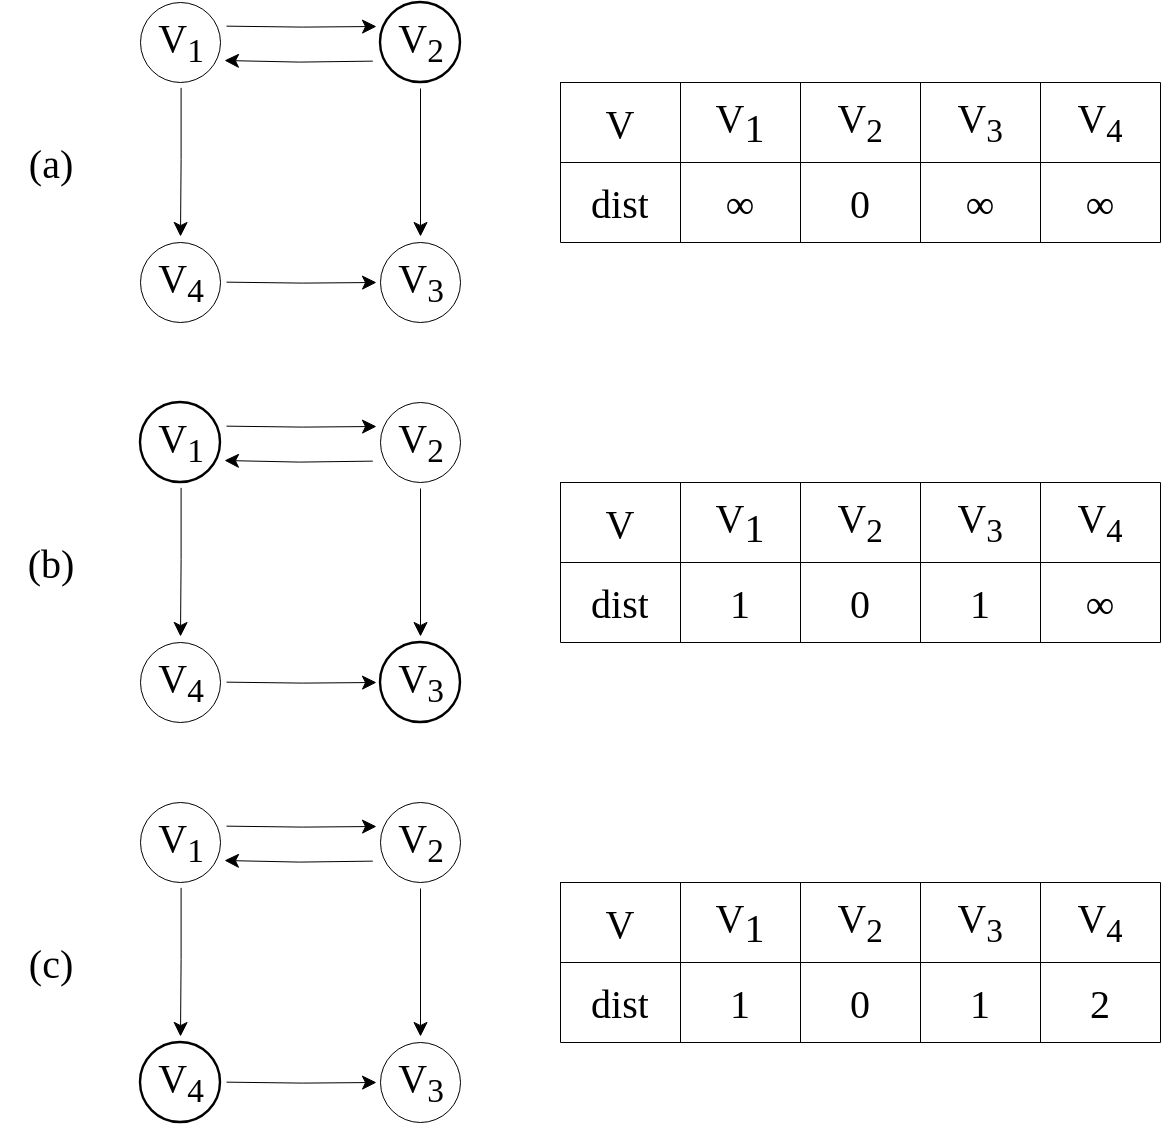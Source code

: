 <mxfile version="23.0.2" type="device">
  <diagram id="6YfChUAizji6oMgrDc6K" name="第 1 页">
    <mxGraphModel dx="867" dy="613" grid="1" gridSize="10" guides="1" tooltips="1" connect="1" arrows="1" fold="1" page="1" pageScale="1" pageWidth="827" pageHeight="1169" math="0" shadow="0">
      <root>
        <mxCell id="0" />
        <mxCell id="1" parent="0" />
        <mxCell id="cwTpUSN9C7CvX9NeSyIw-1" value="" style="ellipse;whiteSpace=wrap;html=1;aspect=fixed;strokeWidth=0.5;" parent="1" vertex="1">
          <mxGeometry x="194" y="160" width="40" height="40" as="geometry" />
        </mxCell>
        <mxCell id="cwTpUSN9C7CvX9NeSyIw-2" value="&lt;font style=&quot;font-size: 20px;&quot; face=&quot;Times New Roman&quot;&gt;V&lt;sub&gt;1&lt;/sub&gt;&lt;/font&gt;" style="text;html=1;align=center;verticalAlign=middle;resizable=0;points=[];autosize=1;strokeColor=none;fillColor=none;strokeWidth=0.5;" parent="1" vertex="1">
          <mxGeometry x="189" y="160" width="50" height="40" as="geometry" />
        </mxCell>
        <mxCell id="cwTpUSN9C7CvX9NeSyIw-7" value="" style="ellipse;whiteSpace=wrap;html=1;aspect=fixed;strokeWidth=1.2;gradientColor=none;fillStyle=auto;" parent="1" vertex="1">
          <mxGeometry x="314" y="160" width="40" height="40" as="geometry" />
        </mxCell>
        <mxCell id="cwTpUSN9C7CvX9NeSyIw-8" value="&lt;font style=&quot;font-size: 20px;&quot; face=&quot;Times New Roman&quot;&gt;V&lt;sub&gt;2&lt;/sub&gt;&lt;/font&gt;" style="text;html=1;align=center;verticalAlign=middle;resizable=0;points=[];autosize=1;strokeColor=none;fillColor=none;strokeWidth=0.5;" parent="1" vertex="1">
          <mxGeometry x="309" y="160" width="50" height="40" as="geometry" />
        </mxCell>
        <mxCell id="cwTpUSN9C7CvX9NeSyIw-9" value="" style="ellipse;whiteSpace=wrap;html=1;aspect=fixed;strokeWidth=0.5;" parent="1" vertex="1">
          <mxGeometry x="194" y="280" width="40" height="40" as="geometry" />
        </mxCell>
        <mxCell id="cwTpUSN9C7CvX9NeSyIw-10" value="&lt;font style=&quot;font-size: 20px;&quot; face=&quot;Times New Roman&quot;&gt;V&lt;sub&gt;4&lt;/sub&gt;&lt;/font&gt;" style="text;html=1;align=center;verticalAlign=middle;resizable=0;points=[];autosize=1;strokeColor=none;fillColor=none;strokeWidth=0.5;" parent="1" vertex="1">
          <mxGeometry x="189" y="280" width="50" height="40" as="geometry" />
        </mxCell>
        <mxCell id="cwTpUSN9C7CvX9NeSyIw-11" value="" style="ellipse;whiteSpace=wrap;html=1;aspect=fixed;strokeWidth=0.5;" parent="1" vertex="1">
          <mxGeometry x="314" y="280" width="40" height="40" as="geometry" />
        </mxCell>
        <mxCell id="cwTpUSN9C7CvX9NeSyIw-12" value="&lt;font style=&quot;font-size: 20px;&quot; face=&quot;Times New Roman&quot;&gt;V&lt;sub&gt;3&lt;/sub&gt;&lt;/font&gt;" style="text;html=1;align=center;verticalAlign=middle;resizable=0;points=[];autosize=1;strokeColor=none;fillColor=none;strokeWidth=0.5;" parent="1" vertex="1">
          <mxGeometry x="309" y="280" width="50" height="40" as="geometry" />
        </mxCell>
        <mxCell id="cwTpUSN9C7CvX9NeSyIw-21" style="edgeStyle=orthogonalEdgeStyle;rounded=0;orthogonalLoop=1;jettySize=auto;html=1;strokeWidth=0.5;" parent="1" edge="1">
          <mxGeometry relative="1" as="geometry">
            <mxPoint x="237" y="171.83" as="sourcePoint" />
            <mxPoint x="312" y="172" as="targetPoint" />
          </mxGeometry>
        </mxCell>
        <mxCell id="cwTpUSN9C7CvX9NeSyIw-23" style="edgeStyle=orthogonalEdgeStyle;rounded=0;orthogonalLoop=1;jettySize=auto;html=1;strokeWidth=0.5;exitX=0.023;exitY=0.758;exitDx=0;exitDy=0;exitPerimeter=0;" parent="1" edge="1">
          <mxGeometry relative="1" as="geometry">
            <mxPoint x="310.15" y="189.32" as="sourcePoint" />
            <mxPoint x="236" y="189" as="targetPoint" />
          </mxGeometry>
        </mxCell>
        <mxCell id="cwTpUSN9C7CvX9NeSyIw-24" style="edgeStyle=orthogonalEdgeStyle;rounded=0;orthogonalLoop=1;jettySize=auto;html=1;strokeWidth=0.5;" parent="1" edge="1">
          <mxGeometry relative="1" as="geometry">
            <mxPoint x="237" y="299.83" as="sourcePoint" />
            <mxPoint x="312" y="300" as="targetPoint" />
          </mxGeometry>
        </mxCell>
        <mxCell id="cwTpUSN9C7CvX9NeSyIw-25" style="edgeStyle=orthogonalEdgeStyle;rounded=0;orthogonalLoop=1;jettySize=auto;html=1;strokeWidth=0.5;exitX=0.506;exitY=1.067;exitDx=0;exitDy=0;exitPerimeter=0;" parent="1" source="cwTpUSN9C7CvX9NeSyIw-2" edge="1">
          <mxGeometry relative="1" as="geometry">
            <mxPoint x="214" y="207" as="sourcePoint" />
            <mxPoint x="214" y="277" as="targetPoint" />
          </mxGeometry>
        </mxCell>
        <mxCell id="cwTpUSN9C7CvX9NeSyIw-26" style="edgeStyle=orthogonalEdgeStyle;rounded=0;orthogonalLoop=1;jettySize=auto;html=1;strokeWidth=0.5;exitX=0.506;exitY=1.067;exitDx=0;exitDy=0;exitPerimeter=0;" parent="1" edge="1">
          <mxGeometry relative="1" as="geometry">
            <mxPoint x="334" y="203" as="sourcePoint" />
            <mxPoint x="334" y="277" as="targetPoint" />
          </mxGeometry>
        </mxCell>
        <mxCell id="cwTpUSN9C7CvX9NeSyIw-27" value="" style="ellipse;whiteSpace=wrap;html=1;aspect=fixed;strokeWidth=1.2;" parent="1" vertex="1">
          <mxGeometry x="194" y="360" width="40" height="40" as="geometry" />
        </mxCell>
        <mxCell id="cwTpUSN9C7CvX9NeSyIw-28" value="&lt;font style=&quot;font-size: 20px;&quot; face=&quot;Times New Roman&quot;&gt;V&lt;sub&gt;1&lt;/sub&gt;&lt;/font&gt;" style="text;html=1;align=center;verticalAlign=middle;resizable=0;points=[];autosize=1;strokeColor=none;fillColor=none;strokeWidth=1.2;" parent="1" vertex="1">
          <mxGeometry x="189" y="360" width="50" height="40" as="geometry" />
        </mxCell>
        <mxCell id="cwTpUSN9C7CvX9NeSyIw-29" value="" style="ellipse;whiteSpace=wrap;html=1;aspect=fixed;strokeWidth=0.5;gradientColor=none;fillStyle=auto;" parent="1" vertex="1">
          <mxGeometry x="314" y="360" width="40" height="40" as="geometry" />
        </mxCell>
        <mxCell id="cwTpUSN9C7CvX9NeSyIw-30" value="&lt;font style=&quot;font-size: 20px;&quot; face=&quot;Times New Roman&quot;&gt;V&lt;sub&gt;2&lt;/sub&gt;&lt;/font&gt;" style="text;html=1;align=center;verticalAlign=middle;resizable=0;points=[];autosize=1;strokeColor=none;fillColor=none;strokeWidth=0.5;" parent="1" vertex="1">
          <mxGeometry x="309" y="360" width="50" height="40" as="geometry" />
        </mxCell>
        <mxCell id="cwTpUSN9C7CvX9NeSyIw-31" value="" style="ellipse;whiteSpace=wrap;html=1;aspect=fixed;strokeWidth=0.5;" parent="1" vertex="1">
          <mxGeometry x="194" y="480" width="40" height="40" as="geometry" />
        </mxCell>
        <mxCell id="cwTpUSN9C7CvX9NeSyIw-32" value="&lt;font style=&quot;font-size: 20px;&quot; face=&quot;Times New Roman&quot;&gt;V&lt;sub&gt;4&lt;/sub&gt;&lt;/font&gt;" style="text;html=1;align=center;verticalAlign=middle;resizable=0;points=[];autosize=1;strokeColor=none;fillColor=none;strokeWidth=0.5;" parent="1" vertex="1">
          <mxGeometry x="189" y="480" width="50" height="40" as="geometry" />
        </mxCell>
        <mxCell id="cwTpUSN9C7CvX9NeSyIw-33" value="" style="ellipse;whiteSpace=wrap;html=1;aspect=fixed;strokeWidth=1.2;" parent="1" vertex="1">
          <mxGeometry x="314" y="480" width="40" height="40" as="geometry" />
        </mxCell>
        <mxCell id="cwTpUSN9C7CvX9NeSyIw-34" value="&lt;font style=&quot;font-size: 20px;&quot; face=&quot;Times New Roman&quot;&gt;V&lt;sub&gt;3&lt;/sub&gt;&lt;/font&gt;" style="text;html=1;align=center;verticalAlign=middle;resizable=0;points=[];autosize=1;strokeColor=none;fillColor=none;strokeWidth=1.2;" parent="1" vertex="1">
          <mxGeometry x="309" y="480" width="50" height="40" as="geometry" />
        </mxCell>
        <mxCell id="cwTpUSN9C7CvX9NeSyIw-35" style="edgeStyle=orthogonalEdgeStyle;rounded=0;orthogonalLoop=1;jettySize=auto;html=1;strokeWidth=0.5;" parent="1" edge="1">
          <mxGeometry relative="1" as="geometry">
            <mxPoint x="237" y="371.83" as="sourcePoint" />
            <mxPoint x="312" y="372" as="targetPoint" />
          </mxGeometry>
        </mxCell>
        <mxCell id="cwTpUSN9C7CvX9NeSyIw-36" style="edgeStyle=orthogonalEdgeStyle;rounded=0;orthogonalLoop=1;jettySize=auto;html=1;strokeWidth=0.5;exitX=0.023;exitY=0.758;exitDx=0;exitDy=0;exitPerimeter=0;" parent="1" edge="1">
          <mxGeometry relative="1" as="geometry">
            <mxPoint x="310.15" y="389.32" as="sourcePoint" />
            <mxPoint x="236" y="389" as="targetPoint" />
          </mxGeometry>
        </mxCell>
        <mxCell id="cwTpUSN9C7CvX9NeSyIw-37" style="edgeStyle=orthogonalEdgeStyle;rounded=0;orthogonalLoop=1;jettySize=auto;html=1;strokeWidth=0.5;" parent="1" edge="1">
          <mxGeometry relative="1" as="geometry">
            <mxPoint x="237" y="499.83" as="sourcePoint" />
            <mxPoint x="312" y="500" as="targetPoint" />
          </mxGeometry>
        </mxCell>
        <mxCell id="cwTpUSN9C7CvX9NeSyIw-38" style="edgeStyle=orthogonalEdgeStyle;rounded=0;orthogonalLoop=1;jettySize=auto;html=1;strokeWidth=0.5;exitX=0.506;exitY=1.067;exitDx=0;exitDy=0;exitPerimeter=0;" parent="1" source="cwTpUSN9C7CvX9NeSyIw-28" edge="1">
          <mxGeometry relative="1" as="geometry">
            <mxPoint x="214" y="407" as="sourcePoint" />
            <mxPoint x="214" y="477" as="targetPoint" />
          </mxGeometry>
        </mxCell>
        <mxCell id="cwTpUSN9C7CvX9NeSyIw-39" style="edgeStyle=orthogonalEdgeStyle;rounded=0;orthogonalLoop=1;jettySize=auto;html=1;strokeWidth=0.5;exitX=0.506;exitY=1.067;exitDx=0;exitDy=0;exitPerimeter=0;" parent="1" edge="1">
          <mxGeometry relative="1" as="geometry">
            <mxPoint x="334" y="403" as="sourcePoint" />
            <mxPoint x="334" y="477" as="targetPoint" />
          </mxGeometry>
        </mxCell>
        <mxCell id="cwTpUSN9C7CvX9NeSyIw-40" value="" style="ellipse;whiteSpace=wrap;html=1;aspect=fixed;strokeWidth=0.5;" parent="1" vertex="1">
          <mxGeometry x="194" y="560" width="40" height="40" as="geometry" />
        </mxCell>
        <mxCell id="cwTpUSN9C7CvX9NeSyIw-41" value="&lt;font style=&quot;font-size: 20px;&quot; face=&quot;Times New Roman&quot;&gt;V&lt;sub&gt;1&lt;/sub&gt;&lt;/font&gt;" style="text;html=1;align=center;verticalAlign=middle;resizable=0;points=[];autosize=1;strokeColor=none;fillColor=none;strokeWidth=0.5;" parent="1" vertex="1">
          <mxGeometry x="189" y="560" width="50" height="40" as="geometry" />
        </mxCell>
        <mxCell id="cwTpUSN9C7CvX9NeSyIw-42" value="" style="ellipse;whiteSpace=wrap;html=1;aspect=fixed;strokeWidth=0.5;gradientColor=none;fillStyle=auto;" parent="1" vertex="1">
          <mxGeometry x="314" y="560" width="40" height="40" as="geometry" />
        </mxCell>
        <mxCell id="cwTpUSN9C7CvX9NeSyIw-43" value="&lt;font style=&quot;font-size: 20px;&quot; face=&quot;Times New Roman&quot;&gt;V&lt;sub&gt;2&lt;/sub&gt;&lt;/font&gt;" style="text;html=1;align=center;verticalAlign=middle;resizable=0;points=[];autosize=1;strokeColor=none;fillColor=none;strokeWidth=0.5;" parent="1" vertex="1">
          <mxGeometry x="309" y="560" width="50" height="40" as="geometry" />
        </mxCell>
        <mxCell id="cwTpUSN9C7CvX9NeSyIw-44" value="" style="ellipse;whiteSpace=wrap;html=1;aspect=fixed;strokeWidth=1.2;" parent="1" vertex="1">
          <mxGeometry x="194" y="680" width="40" height="40" as="geometry" />
        </mxCell>
        <mxCell id="cwTpUSN9C7CvX9NeSyIw-45" value="&lt;font style=&quot;font-size: 20px;&quot; face=&quot;Times New Roman&quot;&gt;V&lt;sub&gt;4&lt;/sub&gt;&lt;/font&gt;" style="text;html=1;align=center;verticalAlign=middle;resizable=0;points=[];autosize=1;strokeColor=none;fillColor=none;strokeWidth=1.2;" parent="1" vertex="1">
          <mxGeometry x="189" y="680" width="50" height="40" as="geometry" />
        </mxCell>
        <mxCell id="cwTpUSN9C7CvX9NeSyIw-46" value="" style="ellipse;whiteSpace=wrap;html=1;aspect=fixed;strokeWidth=0.5;" parent="1" vertex="1">
          <mxGeometry x="314" y="680" width="40" height="40" as="geometry" />
        </mxCell>
        <mxCell id="cwTpUSN9C7CvX9NeSyIw-47" value="&lt;font style=&quot;font-size: 20px;&quot; face=&quot;Times New Roman&quot;&gt;V&lt;sub&gt;3&lt;/sub&gt;&lt;/font&gt;" style="text;html=1;align=center;verticalAlign=middle;resizable=0;points=[];autosize=1;strokeColor=none;fillColor=none;strokeWidth=0.5;" parent="1" vertex="1">
          <mxGeometry x="309" y="680" width="50" height="40" as="geometry" />
        </mxCell>
        <mxCell id="cwTpUSN9C7CvX9NeSyIw-48" style="edgeStyle=orthogonalEdgeStyle;rounded=0;orthogonalLoop=1;jettySize=auto;html=1;strokeWidth=0.5;" parent="1" edge="1">
          <mxGeometry relative="1" as="geometry">
            <mxPoint x="237" y="571.83" as="sourcePoint" />
            <mxPoint x="312" y="572" as="targetPoint" />
          </mxGeometry>
        </mxCell>
        <mxCell id="cwTpUSN9C7CvX9NeSyIw-49" style="edgeStyle=orthogonalEdgeStyle;rounded=0;orthogonalLoop=1;jettySize=auto;html=1;strokeWidth=0.5;exitX=0.023;exitY=0.758;exitDx=0;exitDy=0;exitPerimeter=0;" parent="1" edge="1">
          <mxGeometry relative="1" as="geometry">
            <mxPoint x="310.15" y="589.32" as="sourcePoint" />
            <mxPoint x="236" y="589" as="targetPoint" />
          </mxGeometry>
        </mxCell>
        <mxCell id="cwTpUSN9C7CvX9NeSyIw-50" style="edgeStyle=orthogonalEdgeStyle;rounded=0;orthogonalLoop=1;jettySize=auto;html=1;strokeWidth=0.5;" parent="1" edge="1">
          <mxGeometry relative="1" as="geometry">
            <mxPoint x="237" y="699.83" as="sourcePoint" />
            <mxPoint x="312" y="700" as="targetPoint" />
          </mxGeometry>
        </mxCell>
        <mxCell id="cwTpUSN9C7CvX9NeSyIw-51" style="edgeStyle=orthogonalEdgeStyle;rounded=0;orthogonalLoop=1;jettySize=auto;html=1;strokeWidth=0.5;exitX=0.506;exitY=1.067;exitDx=0;exitDy=0;exitPerimeter=0;" parent="1" source="cwTpUSN9C7CvX9NeSyIw-41" edge="1">
          <mxGeometry relative="1" as="geometry">
            <mxPoint x="214" y="607" as="sourcePoint" />
            <mxPoint x="214" y="677" as="targetPoint" />
          </mxGeometry>
        </mxCell>
        <mxCell id="cwTpUSN9C7CvX9NeSyIw-52" style="edgeStyle=orthogonalEdgeStyle;rounded=0;orthogonalLoop=1;jettySize=auto;html=1;strokeWidth=0.5;exitX=0.506;exitY=1.067;exitDx=0;exitDy=0;exitPerimeter=0;" parent="1" edge="1">
          <mxGeometry relative="1" as="geometry">
            <mxPoint x="334" y="603" as="sourcePoint" />
            <mxPoint x="334" y="677" as="targetPoint" />
          </mxGeometry>
        </mxCell>
        <mxCell id="cwTpUSN9C7CvX9NeSyIw-66" value="" style="shape=table;startSize=0;container=1;collapsible=0;childLayout=tableLayout;fontFamily=Times New Roman;fontSize=20;strokeWidth=0.5;shadow=0;" parent="1" vertex="1">
          <mxGeometry x="404" y="200" width="300" height="80" as="geometry" />
        </mxCell>
        <mxCell id="cwTpUSN9C7CvX9NeSyIw-67" value="" style="shape=tableRow;horizontal=0;startSize=0;swimlaneHead=0;swimlaneBody=0;strokeColor=inherit;top=0;left=0;bottom=0;right=0;collapsible=0;dropTarget=0;fillColor=none;points=[[0,0.5],[1,0.5]];portConstraint=eastwest;fontFamily=Times New Roman;fontSize=20;strokeWidth=0.5;shadow=0;" parent="cwTpUSN9C7CvX9NeSyIw-66" vertex="1">
          <mxGeometry width="300" height="40" as="geometry" />
        </mxCell>
        <mxCell id="cwTpUSN9C7CvX9NeSyIw-68" value="V" style="shape=partialRectangle;html=1;whiteSpace=wrap;connectable=0;strokeColor=inherit;overflow=hidden;fillColor=none;top=0;left=0;bottom=0;right=0;pointerEvents=1;fontFamily=Times New Roman;fontSize=20;strokeWidth=0.5;shadow=0;" parent="cwTpUSN9C7CvX9NeSyIw-67" vertex="1">
          <mxGeometry width="60" height="40" as="geometry">
            <mxRectangle width="60" height="40" as="alternateBounds" />
          </mxGeometry>
        </mxCell>
        <mxCell id="cwTpUSN9C7CvX9NeSyIw-69" value="V&lt;sub style=&quot;font-size: 20px;&quot;&gt;1&lt;/sub&gt;" style="shape=partialRectangle;html=1;whiteSpace=wrap;connectable=0;strokeColor=inherit;overflow=hidden;fillColor=none;top=0;left=0;bottom=0;right=0;pointerEvents=1;fontFamily=Times New Roman;fontSize=20;strokeWidth=0.5;shadow=0;" parent="cwTpUSN9C7CvX9NeSyIw-67" vertex="1">
          <mxGeometry x="60" width="60" height="40" as="geometry">
            <mxRectangle width="60" height="40" as="alternateBounds" />
          </mxGeometry>
        </mxCell>
        <mxCell id="cwTpUSN9C7CvX9NeSyIw-70" value="V&lt;sub&gt;2&lt;/sub&gt;" style="shape=partialRectangle;html=1;whiteSpace=wrap;connectable=0;strokeColor=inherit;overflow=hidden;fillColor=none;top=0;left=0;bottom=0;right=0;pointerEvents=1;fontFamily=Times New Roman;fontSize=20;strokeWidth=0.5;shadow=0;" parent="cwTpUSN9C7CvX9NeSyIw-67" vertex="1">
          <mxGeometry x="120" width="60" height="40" as="geometry">
            <mxRectangle width="60" height="40" as="alternateBounds" />
          </mxGeometry>
        </mxCell>
        <mxCell id="cwTpUSN9C7CvX9NeSyIw-71" value="V&lt;sub&gt;3&lt;/sub&gt;" style="shape=partialRectangle;html=1;whiteSpace=wrap;connectable=0;strokeColor=inherit;overflow=hidden;fillColor=none;top=0;left=0;bottom=0;right=0;pointerEvents=1;fontFamily=Times New Roman;fontSize=20;strokeWidth=0.5;shadow=0;" parent="cwTpUSN9C7CvX9NeSyIw-67" vertex="1">
          <mxGeometry x="180" width="60" height="40" as="geometry">
            <mxRectangle width="60" height="40" as="alternateBounds" />
          </mxGeometry>
        </mxCell>
        <mxCell id="cwTpUSN9C7CvX9NeSyIw-72" value="V&lt;sub&gt;4&lt;/sub&gt;" style="shape=partialRectangle;html=1;whiteSpace=wrap;connectable=0;strokeColor=inherit;overflow=hidden;fillColor=none;top=0;left=0;bottom=0;right=0;pointerEvents=1;fontFamily=Times New Roman;fontSize=20;strokeWidth=0.5;shadow=0;" parent="cwTpUSN9C7CvX9NeSyIw-67" vertex="1">
          <mxGeometry x="240" width="60" height="40" as="geometry">
            <mxRectangle width="60" height="40" as="alternateBounds" />
          </mxGeometry>
        </mxCell>
        <mxCell id="cwTpUSN9C7CvX9NeSyIw-73" value="" style="shape=tableRow;horizontal=0;startSize=0;swimlaneHead=0;swimlaneBody=0;strokeColor=inherit;top=0;left=0;bottom=0;right=0;collapsible=0;dropTarget=0;fillColor=none;points=[[0,0.5],[1,0.5]];portConstraint=eastwest;fontFamily=Times New Roman;fontSize=20;strokeWidth=0.5;shadow=0;" parent="cwTpUSN9C7CvX9NeSyIw-66" vertex="1">
          <mxGeometry y="40" width="300" height="40" as="geometry" />
        </mxCell>
        <mxCell id="cwTpUSN9C7CvX9NeSyIw-74" value="dist" style="shape=partialRectangle;html=1;whiteSpace=wrap;connectable=0;strokeColor=inherit;overflow=hidden;fillColor=none;top=0;left=0;bottom=0;right=0;pointerEvents=1;fontFamily=Times New Roman;fontSize=20;strokeWidth=0.5;shadow=0;" parent="cwTpUSN9C7CvX9NeSyIw-73" vertex="1">
          <mxGeometry width="60" height="40" as="geometry">
            <mxRectangle width="60" height="40" as="alternateBounds" />
          </mxGeometry>
        </mxCell>
        <mxCell id="cwTpUSN9C7CvX9NeSyIw-75" value="∞" style="shape=partialRectangle;html=1;whiteSpace=wrap;connectable=0;strokeColor=inherit;overflow=hidden;fillColor=none;top=0;left=0;bottom=0;right=0;pointerEvents=1;fontFamily=Times New Roman;fontSize=20;strokeWidth=0.5;shadow=0;" parent="cwTpUSN9C7CvX9NeSyIw-73" vertex="1">
          <mxGeometry x="60" width="60" height="40" as="geometry">
            <mxRectangle width="60" height="40" as="alternateBounds" />
          </mxGeometry>
        </mxCell>
        <mxCell id="cwTpUSN9C7CvX9NeSyIw-76" value="0" style="shape=partialRectangle;html=1;whiteSpace=wrap;connectable=0;strokeColor=inherit;overflow=hidden;fillColor=none;top=0;left=0;bottom=0;right=0;pointerEvents=1;fontFamily=Times New Roman;fontSize=20;strokeWidth=0.5;shadow=0;" parent="cwTpUSN9C7CvX9NeSyIw-73" vertex="1">
          <mxGeometry x="120" width="60" height="40" as="geometry">
            <mxRectangle width="60" height="40" as="alternateBounds" />
          </mxGeometry>
        </mxCell>
        <mxCell id="cwTpUSN9C7CvX9NeSyIw-77" value="∞" style="shape=partialRectangle;html=1;whiteSpace=wrap;connectable=0;strokeColor=inherit;overflow=hidden;fillColor=none;top=0;left=0;bottom=0;right=0;pointerEvents=1;fontFamily=Times New Roman;fontSize=20;strokeWidth=0.5;shadow=0;" parent="cwTpUSN9C7CvX9NeSyIw-73" vertex="1">
          <mxGeometry x="180" width="60" height="40" as="geometry">
            <mxRectangle width="60" height="40" as="alternateBounds" />
          </mxGeometry>
        </mxCell>
        <mxCell id="cwTpUSN9C7CvX9NeSyIw-78" value="∞" style="shape=partialRectangle;html=1;whiteSpace=wrap;connectable=0;strokeColor=inherit;overflow=hidden;fillColor=none;top=0;left=0;bottom=0;right=0;pointerEvents=1;fontFamily=Times New Roman;fontSize=20;strokeWidth=0.5;shadow=0;" parent="cwTpUSN9C7CvX9NeSyIw-73" vertex="1">
          <mxGeometry x="240" width="60" height="40" as="geometry">
            <mxRectangle width="60" height="40" as="alternateBounds" />
          </mxGeometry>
        </mxCell>
        <mxCell id="cwTpUSN9C7CvX9NeSyIw-79" value="" style="shape=table;startSize=0;container=1;collapsible=0;childLayout=tableLayout;fontFamily=Times New Roman;fontSize=20;strokeWidth=0.5;shadow=0;" parent="1" vertex="1">
          <mxGeometry x="404" y="400" width="300" height="80" as="geometry" />
        </mxCell>
        <mxCell id="cwTpUSN9C7CvX9NeSyIw-80" value="" style="shape=tableRow;horizontal=0;startSize=0;swimlaneHead=0;swimlaneBody=0;strokeColor=inherit;top=0;left=0;bottom=0;right=0;collapsible=0;dropTarget=0;fillColor=none;points=[[0,0.5],[1,0.5]];portConstraint=eastwest;fontFamily=Times New Roman;fontSize=20;strokeWidth=0.5;shadow=0;" parent="cwTpUSN9C7CvX9NeSyIw-79" vertex="1">
          <mxGeometry width="300" height="40" as="geometry" />
        </mxCell>
        <mxCell id="cwTpUSN9C7CvX9NeSyIw-81" value="V" style="shape=partialRectangle;html=1;whiteSpace=wrap;connectable=0;strokeColor=inherit;overflow=hidden;fillColor=none;top=0;left=0;bottom=0;right=0;pointerEvents=1;fontFamily=Times New Roman;fontSize=20;strokeWidth=0.5;shadow=0;" parent="cwTpUSN9C7CvX9NeSyIw-80" vertex="1">
          <mxGeometry width="60" height="40" as="geometry">
            <mxRectangle width="60" height="40" as="alternateBounds" />
          </mxGeometry>
        </mxCell>
        <mxCell id="cwTpUSN9C7CvX9NeSyIw-82" value="V&lt;sub style=&quot;font-size: 20px;&quot;&gt;1&lt;/sub&gt;" style="shape=partialRectangle;html=1;whiteSpace=wrap;connectable=0;strokeColor=inherit;overflow=hidden;fillColor=none;top=0;left=0;bottom=0;right=0;pointerEvents=1;fontFamily=Times New Roman;fontSize=20;strokeWidth=0.5;shadow=0;" parent="cwTpUSN9C7CvX9NeSyIw-80" vertex="1">
          <mxGeometry x="60" width="60" height="40" as="geometry">
            <mxRectangle width="60" height="40" as="alternateBounds" />
          </mxGeometry>
        </mxCell>
        <mxCell id="cwTpUSN9C7CvX9NeSyIw-83" value="V&lt;sub&gt;2&lt;/sub&gt;" style="shape=partialRectangle;html=1;whiteSpace=wrap;connectable=0;strokeColor=inherit;overflow=hidden;fillColor=none;top=0;left=0;bottom=0;right=0;pointerEvents=1;fontFamily=Times New Roman;fontSize=20;strokeWidth=0.5;shadow=0;" parent="cwTpUSN9C7CvX9NeSyIw-80" vertex="1">
          <mxGeometry x="120" width="60" height="40" as="geometry">
            <mxRectangle width="60" height="40" as="alternateBounds" />
          </mxGeometry>
        </mxCell>
        <mxCell id="cwTpUSN9C7CvX9NeSyIw-84" value="V&lt;sub&gt;3&lt;/sub&gt;" style="shape=partialRectangle;html=1;whiteSpace=wrap;connectable=0;strokeColor=inherit;overflow=hidden;fillColor=none;top=0;left=0;bottom=0;right=0;pointerEvents=1;fontFamily=Times New Roman;fontSize=20;strokeWidth=0.5;shadow=0;" parent="cwTpUSN9C7CvX9NeSyIw-80" vertex="1">
          <mxGeometry x="180" width="60" height="40" as="geometry">
            <mxRectangle width="60" height="40" as="alternateBounds" />
          </mxGeometry>
        </mxCell>
        <mxCell id="cwTpUSN9C7CvX9NeSyIw-85" value="V&lt;sub&gt;4&lt;/sub&gt;" style="shape=partialRectangle;html=1;whiteSpace=wrap;connectable=0;strokeColor=inherit;overflow=hidden;fillColor=none;top=0;left=0;bottom=0;right=0;pointerEvents=1;fontFamily=Times New Roman;fontSize=20;strokeWidth=0.5;shadow=0;" parent="cwTpUSN9C7CvX9NeSyIw-80" vertex="1">
          <mxGeometry x="240" width="60" height="40" as="geometry">
            <mxRectangle width="60" height="40" as="alternateBounds" />
          </mxGeometry>
        </mxCell>
        <mxCell id="cwTpUSN9C7CvX9NeSyIw-86" value="" style="shape=tableRow;horizontal=0;startSize=0;swimlaneHead=0;swimlaneBody=0;strokeColor=inherit;top=0;left=0;bottom=0;right=0;collapsible=0;dropTarget=0;fillColor=none;points=[[0,0.5],[1,0.5]];portConstraint=eastwest;fontFamily=Times New Roman;fontSize=20;strokeWidth=0.5;shadow=0;" parent="cwTpUSN9C7CvX9NeSyIw-79" vertex="1">
          <mxGeometry y="40" width="300" height="40" as="geometry" />
        </mxCell>
        <mxCell id="cwTpUSN9C7CvX9NeSyIw-87" value="dist" style="shape=partialRectangle;html=1;whiteSpace=wrap;connectable=0;strokeColor=inherit;overflow=hidden;fillColor=none;top=0;left=0;bottom=0;right=0;pointerEvents=1;fontFamily=Times New Roman;fontSize=20;strokeWidth=0.5;shadow=0;" parent="cwTpUSN9C7CvX9NeSyIw-86" vertex="1">
          <mxGeometry width="60" height="40" as="geometry">
            <mxRectangle width="60" height="40" as="alternateBounds" />
          </mxGeometry>
        </mxCell>
        <mxCell id="cwTpUSN9C7CvX9NeSyIw-88" value="1" style="shape=partialRectangle;html=1;whiteSpace=wrap;connectable=0;strokeColor=inherit;overflow=hidden;fillColor=none;top=0;left=0;bottom=0;right=0;pointerEvents=1;fontFamily=Times New Roman;fontSize=20;strokeWidth=0.5;shadow=0;" parent="cwTpUSN9C7CvX9NeSyIw-86" vertex="1">
          <mxGeometry x="60" width="60" height="40" as="geometry">
            <mxRectangle width="60" height="40" as="alternateBounds" />
          </mxGeometry>
        </mxCell>
        <mxCell id="cwTpUSN9C7CvX9NeSyIw-89" value="0" style="shape=partialRectangle;html=1;whiteSpace=wrap;connectable=0;strokeColor=inherit;overflow=hidden;fillColor=none;top=0;left=0;bottom=0;right=0;pointerEvents=1;fontFamily=Times New Roman;fontSize=20;strokeWidth=0.5;shadow=0;" parent="cwTpUSN9C7CvX9NeSyIw-86" vertex="1">
          <mxGeometry x="120" width="60" height="40" as="geometry">
            <mxRectangle width="60" height="40" as="alternateBounds" />
          </mxGeometry>
        </mxCell>
        <mxCell id="cwTpUSN9C7CvX9NeSyIw-90" value="1" style="shape=partialRectangle;html=1;whiteSpace=wrap;connectable=0;strokeColor=inherit;overflow=hidden;fillColor=none;top=0;left=0;bottom=0;right=0;pointerEvents=1;fontFamily=Times New Roman;fontSize=20;strokeWidth=0.5;shadow=0;" parent="cwTpUSN9C7CvX9NeSyIw-86" vertex="1">
          <mxGeometry x="180" width="60" height="40" as="geometry">
            <mxRectangle width="60" height="40" as="alternateBounds" />
          </mxGeometry>
        </mxCell>
        <mxCell id="cwTpUSN9C7CvX9NeSyIw-91" value="∞" style="shape=partialRectangle;html=1;whiteSpace=wrap;connectable=0;strokeColor=inherit;overflow=hidden;fillColor=none;top=0;left=0;bottom=0;right=0;pointerEvents=1;fontFamily=Times New Roman;fontSize=20;strokeWidth=0.5;shadow=0;" parent="cwTpUSN9C7CvX9NeSyIw-86" vertex="1">
          <mxGeometry x="240" width="60" height="40" as="geometry">
            <mxRectangle width="60" height="40" as="alternateBounds" />
          </mxGeometry>
        </mxCell>
        <mxCell id="cwTpUSN9C7CvX9NeSyIw-92" value="" style="shape=table;startSize=0;container=1;collapsible=0;childLayout=tableLayout;fontFamily=Times New Roman;fontSize=20;strokeWidth=0.5;shadow=0;" parent="1" vertex="1">
          <mxGeometry x="404" y="600" width="300" height="80" as="geometry" />
        </mxCell>
        <mxCell id="cwTpUSN9C7CvX9NeSyIw-93" value="" style="shape=tableRow;horizontal=0;startSize=0;swimlaneHead=0;swimlaneBody=0;strokeColor=inherit;top=0;left=0;bottom=0;right=0;collapsible=0;dropTarget=0;fillColor=none;points=[[0,0.5],[1,0.5]];portConstraint=eastwest;fontFamily=Times New Roman;fontSize=20;strokeWidth=0.5;shadow=0;" parent="cwTpUSN9C7CvX9NeSyIw-92" vertex="1">
          <mxGeometry width="300" height="40" as="geometry" />
        </mxCell>
        <mxCell id="cwTpUSN9C7CvX9NeSyIw-94" value="V" style="shape=partialRectangle;html=1;whiteSpace=wrap;connectable=0;strokeColor=inherit;overflow=hidden;fillColor=none;top=0;left=0;bottom=0;right=0;pointerEvents=1;fontFamily=Times New Roman;fontSize=20;strokeWidth=0.5;shadow=0;" parent="cwTpUSN9C7CvX9NeSyIw-93" vertex="1">
          <mxGeometry width="60" height="40" as="geometry">
            <mxRectangle width="60" height="40" as="alternateBounds" />
          </mxGeometry>
        </mxCell>
        <mxCell id="cwTpUSN9C7CvX9NeSyIw-95" value="V&lt;sub style=&quot;font-size: 20px;&quot;&gt;1&lt;/sub&gt;" style="shape=partialRectangle;html=1;whiteSpace=wrap;connectable=0;strokeColor=inherit;overflow=hidden;fillColor=none;top=0;left=0;bottom=0;right=0;pointerEvents=1;fontFamily=Times New Roman;fontSize=20;strokeWidth=0.5;shadow=0;" parent="cwTpUSN9C7CvX9NeSyIw-93" vertex="1">
          <mxGeometry x="60" width="60" height="40" as="geometry">
            <mxRectangle width="60" height="40" as="alternateBounds" />
          </mxGeometry>
        </mxCell>
        <mxCell id="cwTpUSN9C7CvX9NeSyIw-96" value="V&lt;sub&gt;2&lt;/sub&gt;" style="shape=partialRectangle;html=1;whiteSpace=wrap;connectable=0;strokeColor=inherit;overflow=hidden;fillColor=none;top=0;left=0;bottom=0;right=0;pointerEvents=1;fontFamily=Times New Roman;fontSize=20;strokeWidth=0.5;shadow=0;" parent="cwTpUSN9C7CvX9NeSyIw-93" vertex="1">
          <mxGeometry x="120" width="60" height="40" as="geometry">
            <mxRectangle width="60" height="40" as="alternateBounds" />
          </mxGeometry>
        </mxCell>
        <mxCell id="cwTpUSN9C7CvX9NeSyIw-97" value="V&lt;sub&gt;3&lt;/sub&gt;" style="shape=partialRectangle;html=1;whiteSpace=wrap;connectable=0;strokeColor=inherit;overflow=hidden;fillColor=none;top=0;left=0;bottom=0;right=0;pointerEvents=1;fontFamily=Times New Roman;fontSize=20;strokeWidth=0.5;shadow=0;" parent="cwTpUSN9C7CvX9NeSyIw-93" vertex="1">
          <mxGeometry x="180" width="60" height="40" as="geometry">
            <mxRectangle width="60" height="40" as="alternateBounds" />
          </mxGeometry>
        </mxCell>
        <mxCell id="cwTpUSN9C7CvX9NeSyIw-98" value="V&lt;sub&gt;4&lt;/sub&gt;" style="shape=partialRectangle;html=1;whiteSpace=wrap;connectable=0;strokeColor=inherit;overflow=hidden;fillColor=none;top=0;left=0;bottom=0;right=0;pointerEvents=1;fontFamily=Times New Roman;fontSize=20;strokeWidth=0.5;shadow=0;" parent="cwTpUSN9C7CvX9NeSyIw-93" vertex="1">
          <mxGeometry x="240" width="60" height="40" as="geometry">
            <mxRectangle width="60" height="40" as="alternateBounds" />
          </mxGeometry>
        </mxCell>
        <mxCell id="cwTpUSN9C7CvX9NeSyIw-99" value="" style="shape=tableRow;horizontal=0;startSize=0;swimlaneHead=0;swimlaneBody=0;strokeColor=inherit;top=0;left=0;bottom=0;right=0;collapsible=0;dropTarget=0;fillColor=none;points=[[0,0.5],[1,0.5]];portConstraint=eastwest;fontFamily=Times New Roman;fontSize=20;strokeWidth=0.5;shadow=0;" parent="cwTpUSN9C7CvX9NeSyIw-92" vertex="1">
          <mxGeometry y="40" width="300" height="40" as="geometry" />
        </mxCell>
        <mxCell id="cwTpUSN9C7CvX9NeSyIw-100" value="dist" style="shape=partialRectangle;html=1;whiteSpace=wrap;connectable=0;strokeColor=inherit;overflow=hidden;fillColor=none;top=0;left=0;bottom=0;right=0;pointerEvents=1;fontFamily=Times New Roman;fontSize=20;strokeWidth=0.5;shadow=0;" parent="cwTpUSN9C7CvX9NeSyIw-99" vertex="1">
          <mxGeometry width="60" height="40" as="geometry">
            <mxRectangle width="60" height="40" as="alternateBounds" />
          </mxGeometry>
        </mxCell>
        <mxCell id="cwTpUSN9C7CvX9NeSyIw-101" value="1" style="shape=partialRectangle;html=1;whiteSpace=wrap;connectable=0;strokeColor=inherit;overflow=hidden;fillColor=none;top=0;left=0;bottom=0;right=0;pointerEvents=1;fontFamily=Times New Roman;fontSize=20;strokeWidth=0.5;shadow=0;" parent="cwTpUSN9C7CvX9NeSyIw-99" vertex="1">
          <mxGeometry x="60" width="60" height="40" as="geometry">
            <mxRectangle width="60" height="40" as="alternateBounds" />
          </mxGeometry>
        </mxCell>
        <mxCell id="cwTpUSN9C7CvX9NeSyIw-102" value="0" style="shape=partialRectangle;html=1;whiteSpace=wrap;connectable=0;strokeColor=inherit;overflow=hidden;fillColor=none;top=0;left=0;bottom=0;right=0;pointerEvents=1;fontFamily=Times New Roman;fontSize=20;strokeWidth=0.5;shadow=0;" parent="cwTpUSN9C7CvX9NeSyIw-99" vertex="1">
          <mxGeometry x="120" width="60" height="40" as="geometry">
            <mxRectangle width="60" height="40" as="alternateBounds" />
          </mxGeometry>
        </mxCell>
        <mxCell id="cwTpUSN9C7CvX9NeSyIw-103" value="1" style="shape=partialRectangle;html=1;whiteSpace=wrap;connectable=0;strokeColor=inherit;overflow=hidden;fillColor=none;top=0;left=0;bottom=0;right=0;pointerEvents=1;fontFamily=Times New Roman;fontSize=20;strokeWidth=0.5;shadow=0;" parent="cwTpUSN9C7CvX9NeSyIw-99" vertex="1">
          <mxGeometry x="180" width="60" height="40" as="geometry">
            <mxRectangle width="60" height="40" as="alternateBounds" />
          </mxGeometry>
        </mxCell>
        <mxCell id="cwTpUSN9C7CvX9NeSyIw-104" value="2" style="shape=partialRectangle;html=1;whiteSpace=wrap;connectable=0;strokeColor=inherit;overflow=hidden;fillColor=none;top=0;left=0;bottom=0;right=0;pointerEvents=1;fontFamily=Times New Roman;fontSize=20;strokeWidth=0.5;shadow=0;" parent="cwTpUSN9C7CvX9NeSyIw-99" vertex="1">
          <mxGeometry x="240" width="60" height="40" as="geometry">
            <mxRectangle width="60" height="40" as="alternateBounds" />
          </mxGeometry>
        </mxCell>
        <mxCell id="cwTpUSN9C7CvX9NeSyIw-105" value="&lt;font face=&quot;Times New Roman&quot;&gt;&lt;span style=&quot;font-size: 20px;&quot;&gt;(a)&lt;/span&gt;&lt;/font&gt;" style="text;html=1;align=center;verticalAlign=middle;resizable=0;points=[];autosize=1;strokeColor=none;fillColor=none;" parent="1" vertex="1">
          <mxGeometry x="124" y="220" width="50" height="40" as="geometry" />
        </mxCell>
        <mxCell id="cwTpUSN9C7CvX9NeSyIw-106" value="&lt;font face=&quot;Times New Roman&quot;&gt;&lt;span style=&quot;font-size: 20px;&quot;&gt;(b)&lt;/span&gt;&lt;/font&gt;" style="text;html=1;align=center;verticalAlign=middle;resizable=0;points=[];autosize=1;strokeColor=none;fillColor=none;" parent="1" vertex="1">
          <mxGeometry x="124" y="420" width="50" height="40" as="geometry" />
        </mxCell>
        <mxCell id="cwTpUSN9C7CvX9NeSyIw-107" value="&lt;font face=&quot;Times New Roman&quot;&gt;&lt;span style=&quot;font-size: 20px;&quot;&gt;(c)&lt;/span&gt;&lt;/font&gt;" style="text;html=1;align=center;verticalAlign=middle;resizable=0;points=[];autosize=1;strokeColor=none;fillColor=none;" parent="1" vertex="1">
          <mxGeometry x="124" y="620" width="50" height="40" as="geometry" />
        </mxCell>
      </root>
    </mxGraphModel>
  </diagram>
</mxfile>
